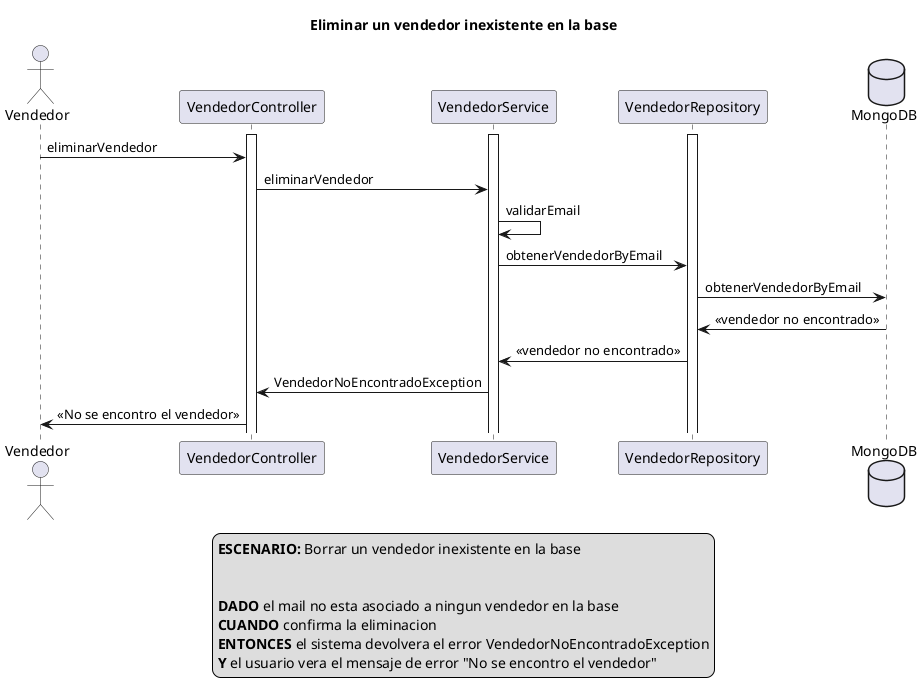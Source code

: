 @startuml
actor Vendedor
activate VendedorController
activate VendedorService
activate VendedorRepository
database MongoDB

title Eliminar un vendedor inexistente en la base

Vendedor -> VendedorController: eliminarVendedor

VendedorController -> VendedorService: eliminarVendedor

VendedorService -> VendedorService: validarEmail

VendedorService -> VendedorRepository: obtenerVendedorByEmail

VendedorRepository -> MongoDB: obtenerVendedorByEmail

MongoDB -> VendedorRepository: <<vendedor no encontrado>>

VendedorRepository -> VendedorService: <<vendedor no encontrado>>

VendedorService -> VendedorController: VendedorNoEncontradoException

VendedorController -> Vendedor: <<No se encontro el vendedor>>

legend
<b>ESCENARIO:</b> Borrar un vendedor inexistente en la base


<b>DADO</b> el mail no esta asociado a ningun vendedor en la base
<b>CUANDO</b> confirma la eliminacion
<b>ENTONCES</b> el sistema devolvera el error VendedorNoEncontradoException
<b>Y</b> el usuario vera el mensaje de error "No se encontro el vendedor"
end legend

@enduml